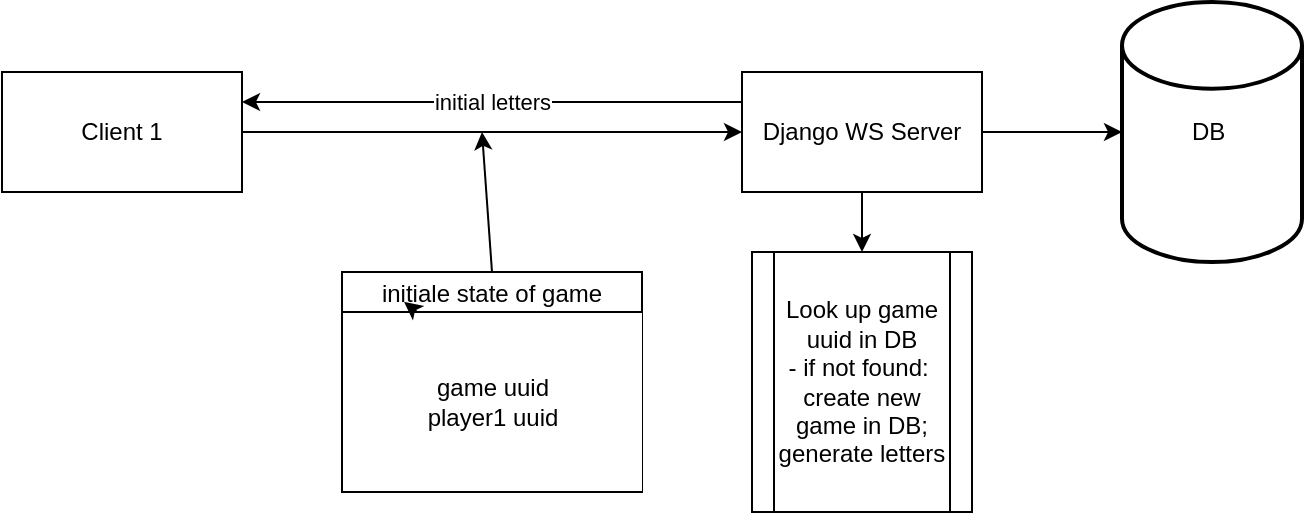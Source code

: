 <mxfile>
    <diagram id="qy0WpU6HFuwsiN8e0DT-" name="Page-1">
        <mxGraphModel dx="662" dy="498" grid="1" gridSize="10" guides="1" tooltips="1" connect="1" arrows="1" fold="1" page="1" pageScale="1" pageWidth="850" pageHeight="1100" math="0" shadow="0">
            <root>
                <mxCell id="0"/>
                <mxCell id="1" parent="0"/>
                <mxCell id="4" value="" style="edgeStyle=none;html=1;" edge="1" parent="1" source="2" target="3">
                    <mxGeometry relative="1" as="geometry"/>
                </mxCell>
                <mxCell id="2" value="Client 1" style="rounded=0;whiteSpace=wrap;html=1;" vertex="1" parent="1">
                    <mxGeometry x="40" y="120" width="120" height="60" as="geometry"/>
                </mxCell>
                <mxCell id="16" style="edgeStyle=none;html=1;exitX=1;exitY=0.5;exitDx=0;exitDy=0;entryX=0;entryY=0.5;entryDx=0;entryDy=0;entryPerimeter=0;" edge="1" parent="1" source="3" target="15">
                    <mxGeometry relative="1" as="geometry"/>
                </mxCell>
                <mxCell id="31" style="edgeStyle=none;html=1;exitX=0.5;exitY=1;exitDx=0;exitDy=0;entryX=0.5;entryY=0;entryDx=0;entryDy=0;" edge="1" parent="1" source="3" target="30">
                    <mxGeometry relative="1" as="geometry"/>
                </mxCell>
                <mxCell id="33" value="initial letters" style="edgeStyle=none;html=1;exitX=0;exitY=0.25;exitDx=0;exitDy=0;entryX=1;entryY=0.25;entryDx=0;entryDy=0;" edge="1" parent="1" source="3" target="2">
                    <mxGeometry relative="1" as="geometry"/>
                </mxCell>
                <mxCell id="3" value="Django WS Server" style="whiteSpace=wrap;html=1;rounded=0;" vertex="1" parent="1">
                    <mxGeometry x="410" y="120" width="120" height="60" as="geometry"/>
                </mxCell>
                <mxCell id="12" style="edgeStyle=none;html=1;exitX=0.5;exitY=0;exitDx=0;exitDy=0;" edge="1" parent="1" source="10">
                    <mxGeometry relative="1" as="geometry">
                        <mxPoint x="280" y="150" as="targetPoint"/>
                    </mxGeometry>
                </mxCell>
                <mxCell id="10" value="initiale state of game" style="swimlane;fontStyle=0;childLayout=stackLayout;horizontal=1;startSize=20;fillColor=#ffffff;horizontalStack=0;resizeParent=1;resizeParentMax=0;resizeLast=0;collapsible=0;marginBottom=0;swimlaneFillColor=#ffffff;" vertex="1" parent="1">
                    <mxGeometry x="210" y="220" width="150" height="110" as="geometry"/>
                </mxCell>
                <mxCell id="13" value="game uuid&lt;br&gt;player1 uuid" style="html=1;dashed=0;whitespace=wrap;shape=partialRectangle;right=0;" vertex="1" parent="10">
                    <mxGeometry y="20" width="150" height="90" as="geometry"/>
                </mxCell>
                <mxCell id="32" style="edgeStyle=none;html=1;exitX=0.25;exitY=0;exitDx=0;exitDy=0;entryX=0.207;entryY=-0.056;entryDx=0;entryDy=0;entryPerimeter=0;" edge="1" parent="10" source="13" target="13">
                    <mxGeometry relative="1" as="geometry"/>
                </mxCell>
                <mxCell id="15" value="DB&amp;nbsp;&lt;br&gt;" style="strokeWidth=2;html=1;shape=mxgraph.flowchart.database;whiteSpace=wrap;" vertex="1" parent="1">
                    <mxGeometry x="600" y="85" width="90" height="130" as="geometry"/>
                </mxCell>
                <mxCell id="30" value="Look up game uuid in DB&lt;br&gt;- if not found:&amp;nbsp;&lt;br&gt;create new game in DB; generate letters" style="shape=process;whiteSpace=wrap;html=1;backgroundOutline=1;" vertex="1" parent="1">
                    <mxGeometry x="415" y="210" width="110" height="130" as="geometry"/>
                </mxCell>
            </root>
        </mxGraphModel>
    </diagram>
    <diagram id="w1S8KcftMelxjaUhu5kc" name="flowchart client">
        <mxGraphModel dx="662" dy="498" grid="1" gridSize="10" guides="1" tooltips="1" connect="1" arrows="1" fold="1" page="1" pageScale="1" pageWidth="850" pageHeight="1100" math="0" shadow="0">
            <root>
                <mxCell id="0"/>
                <mxCell id="1" parent="0"/>
                <mxCell id="9qyhvYuZqEfafTSFWrph-36" style="edgeStyle=none;html=1;" edge="1" parent="1" source="9qyhvYuZqEfafTSFWrph-1" target="9qyhvYuZqEfafTSFWrph-7">
                    <mxGeometry relative="1" as="geometry"/>
                </mxCell>
                <mxCell id="9qyhvYuZqEfafTSFWrph-1" value="new browser session&lt;br&gt;" style="aspect=fixed;html=1;points=[];align=center;image;fontSize=12;image=img/lib/azure2/general/Browser.svg;" vertex="1" parent="1">
                    <mxGeometry x="250" y="120" width="65" height="52" as="geometry"/>
                </mxCell>
                <mxCell id="9qyhvYuZqEfafTSFWrph-9" value="" style="edgeStyle=none;html=1;" edge="1" parent="1" source="9qyhvYuZqEfafTSFWrph-7" target="9qyhvYuZqEfafTSFWrph-8">
                    <mxGeometry relative="1" as="geometry">
                        <Array as="points">
                            <mxPoint x="530" y="270"/>
                        </Array>
                    </mxGeometry>
                </mxCell>
                <mxCell id="9qyhvYuZqEfafTSFWrph-13" value="no" style="edgeLabel;html=1;align=center;verticalAlign=middle;resizable=0;points=[];" vertex="1" connectable="0" parent="9qyhvYuZqEfafTSFWrph-9">
                    <mxGeometry x="-0.063" y="-1" relative="1" as="geometry">
                        <mxPoint x="1" as="offset"/>
                    </mxGeometry>
                </mxCell>
                <mxCell id="9qyhvYuZqEfafTSFWrph-11" value="" style="edgeStyle=none;html=1;" edge="1" parent="1" source="9qyhvYuZqEfafTSFWrph-7">
                    <mxGeometry relative="1" as="geometry">
                        <mxPoint x="170" y="340" as="targetPoint"/>
                        <Array as="points">
                            <mxPoint x="170" y="270"/>
                        </Array>
                    </mxGeometry>
                </mxCell>
                <mxCell id="9qyhvYuZqEfafTSFWrph-12" value="yes" style="edgeLabel;html=1;align=center;verticalAlign=middle;resizable=0;points=[];" vertex="1" connectable="0" parent="9qyhvYuZqEfafTSFWrph-11">
                    <mxGeometry x="-0.268" y="3" relative="1" as="geometry">
                        <mxPoint x="1" as="offset"/>
                    </mxGeometry>
                </mxCell>
                <mxCell id="9qyhvYuZqEfafTSFWrph-7" value="game uuid in local storage ?" style="rhombus;whiteSpace=wrap;html=1;" vertex="1" parent="1">
                    <mxGeometry x="242.5" y="230" width="80" height="80" as="geometry"/>
                </mxCell>
                <mxCell id="9qyhvYuZqEfafTSFWrph-8" value="generate uuid and set as path parameter + set timestamp + gameuuid in local storage" style="whiteSpace=wrap;html=1;" vertex="1" parent="1">
                    <mxGeometry x="460" y="495" width="140" height="70" as="geometry"/>
                </mxCell>
                <mxCell id="9qyhvYuZqEfafTSFWrph-42" style="edgeStyle=none;html=1;exitX=0.5;exitY=1;exitDx=0;exitDy=0;" edge="1" parent="1" source="9qyhvYuZqEfafTSFWrph-17" target="9qyhvYuZqEfafTSFWrph-29">
                    <mxGeometry relative="1" as="geometry"/>
                </mxCell>
                <mxCell id="9qyhvYuZqEfafTSFWrph-17" value="use as path parameter; use game uuid and player uuid for initialize state of game;&lt;br&gt;&lt;br&gt;" style="whiteSpace=wrap;html=1;" vertex="1" parent="1">
                    <mxGeometry x="105" y="345" width="130" height="70" as="geometry"/>
                </mxCell>
                <mxCell id="9qyhvYuZqEfafTSFWrph-22" value="yes" style="edgeStyle=none;html=1;" edge="1" parent="1" source="9qyhvYuZqEfafTSFWrph-19" target="9qyhvYuZqEfafTSFWrph-21">
                    <mxGeometry relative="1" as="geometry"/>
                </mxCell>
                <mxCell id="9qyhvYuZqEfafTSFWrph-24" value="no" style="edgeStyle=none;html=1;" edge="1" parent="1" source="9qyhvYuZqEfafTSFWrph-19" target="9qyhvYuZqEfafTSFWrph-23">
                    <mxGeometry relative="1" as="geometry"/>
                </mxCell>
                <mxCell id="9qyhvYuZqEfafTSFWrph-19" value="old game finished?" style="rhombus;whiteSpace=wrap;html=1;" vertex="1" parent="1">
                    <mxGeometry x="130" y="690" width="80" height="80" as="geometry"/>
                </mxCell>
                <mxCell id="9qyhvYuZqEfafTSFWrph-26" style="edgeStyle=none;html=1;exitX=1;exitY=0.5;exitDx=0;exitDy=0;entryX=0;entryY=0.5;entryDx=0;entryDy=0;" edge="1" parent="1" source="9qyhvYuZqEfafTSFWrph-21" target="9qyhvYuZqEfafTSFWrph-27">
                    <mxGeometry relative="1" as="geometry">
                        <mxPoint x="430" y="645" as="targetPoint"/>
                    </mxGeometry>
                </mxCell>
                <mxCell id="9qyhvYuZqEfafTSFWrph-21" value="show result;&lt;br&gt;offer &quot;play again&quot;&lt;br&gt;option" style="whiteSpace=wrap;html=1;" vertex="1" parent="1">
                    <mxGeometry x="300" y="720" width="120" height="60" as="geometry"/>
                </mxCell>
                <mxCell id="9qyhvYuZqEfafTSFWrph-23" value="continue playing" style="whiteSpace=wrap;html=1;" vertex="1" parent="1">
                    <mxGeometry x="105" y="830" width="120" height="60" as="geometry"/>
                </mxCell>
                <mxCell id="9qyhvYuZqEfafTSFWrph-28" style="edgeStyle=none;html=1;exitX=0.5;exitY=0;exitDx=0;exitDy=0;entryX=0.5;entryY=1;entryDx=0;entryDy=0;" edge="1" parent="1" source="9qyhvYuZqEfafTSFWrph-27" target="9qyhvYuZqEfafTSFWrph-8">
                    <mxGeometry relative="1" as="geometry"/>
                </mxCell>
                <mxCell id="9qyhvYuZqEfafTSFWrph-27" value="&quot;Play again&quot;" style="rounded=0;whiteSpace=wrap;html=1;" vertex="1" parent="1">
                    <mxGeometry x="470" y="710" width="120" height="60" as="geometry"/>
                </mxCell>
                <mxCell id="9qyhvYuZqEfafTSFWrph-41" style="edgeStyle=none;html=1;exitX=0.5;exitY=1;exitDx=0;exitDy=0;" edge="1" parent="1" source="9qyhvYuZqEfafTSFWrph-29" target="9qyhvYuZqEfafTSFWrph-37">
                    <mxGeometry relative="1" as="geometry"/>
                </mxCell>
                <mxCell id="9qyhvYuZqEfafTSFWrph-43" style="edgeStyle=none;html=1;" edge="1" parent="1" source="9qyhvYuZqEfafTSFWrph-29" target="9qyhvYuZqEfafTSFWrph-31">
                    <mxGeometry relative="1" as="geometry"/>
                </mxCell>
                <mxCell id="9qyhvYuZqEfafTSFWrph-29" value="lookup game in DB" style="rounded=0;whiteSpace=wrap;html=1;" vertex="1" parent="1">
                    <mxGeometry x="110" y="500" width="120" height="60" as="geometry"/>
                </mxCell>
                <mxCell id="9qyhvYuZqEfafTSFWrph-34" style="edgeStyle=none;html=1;exitX=1;exitY=0.5;exitDx=0;exitDy=0;entryX=0;entryY=0.5;entryDx=0;entryDy=0;entryPerimeter=0;" edge="1" parent="1" source="9qyhvYuZqEfafTSFWrph-31" target="9qyhvYuZqEfafTSFWrph-33">
                    <mxGeometry relative="1" as="geometry"/>
                </mxCell>
                <mxCell id="9qyhvYuZqEfafTSFWrph-31" value="django WS server" style="text;html=1;strokeColor=default;fillColor=none;align=center;verticalAlign=middle;whiteSpace=wrap;rounded=0;" vertex="1" parent="1">
                    <mxGeometry x="252.5" y="515" width="70" height="30" as="geometry"/>
                </mxCell>
                <mxCell id="9qyhvYuZqEfafTSFWrph-33" value="DB" style="strokeWidth=2;html=1;shape=mxgraph.flowchart.database;whiteSpace=wrap;" vertex="1" parent="1">
                    <mxGeometry x="340" y="500" width="60" height="60" as="geometry"/>
                </mxCell>
                <mxCell id="9qyhvYuZqEfafTSFWrph-39" value="yes" style="edgeStyle=none;html=1;" edge="1" parent="1" source="9qyhvYuZqEfafTSFWrph-37" target="9qyhvYuZqEfafTSFWrph-19">
                    <mxGeometry relative="1" as="geometry"/>
                </mxCell>
                <mxCell id="9qyhvYuZqEfafTSFWrph-40" value="no" style="edgeStyle=none;html=1;exitX=1;exitY=0.5;exitDx=0;exitDy=0;entryX=0;entryY=0.5;entryDx=0;entryDy=0;" edge="1" parent="1" source="9qyhvYuZqEfafTSFWrph-37" target="9qyhvYuZqEfafTSFWrph-8">
                    <mxGeometry relative="1" as="geometry">
                        <Array as="points">
                            <mxPoint x="450" y="630"/>
                        </Array>
                    </mxGeometry>
                </mxCell>
                <mxCell id="9qyhvYuZqEfafTSFWrph-37" value="found ?" style="rhombus;whiteSpace=wrap;html=1;" vertex="1" parent="1">
                    <mxGeometry x="130" y="590" width="80" height="80" as="geometry"/>
                </mxCell>
            </root>
        </mxGraphModel>
    </diagram>
    <diagram id="wr2YJAYBSf74OF4p1eAT" name="flowchart server">
        <mxGraphModel dx="1512" dy="498" grid="1" gridSize="10" guides="1" tooltips="1" connect="1" arrows="1" fold="1" page="1" pageScale="1" pageWidth="850" pageHeight="1100" math="0" shadow="0">
            <root>
                <mxCell id="0"/>
                <mxCell id="1" parent="0"/>
                <mxCell id="mlSDGApcYw_Ry67IyRK4-5" value="" style="edgeStyle=none;html=1;" edge="1" parent="1" source="mlSDGApcYw_Ry67IyRK4-1" target="mlSDGApcYw_Ry67IyRK4-4">
                    <mxGeometry relative="1" as="geometry"/>
                </mxCell>
                <mxCell id="mlSDGApcYw_Ry67IyRK4-1" value="incoming message" style="shape=callout;whiteSpace=wrap;html=1;perimeter=calloutPerimeter;strokeColor=default;size=30;position=0.5;" vertex="1" parent="1">
                    <mxGeometry x="210" y="80" width="120" height="80" as="geometry"/>
                </mxCell>
                <mxCell id="mlSDGApcYw_Ry67IyRK4-7" value="yes" style="edgeStyle=none;html=1;exitX=1;exitY=0.5;exitDx=0;exitDy=0;entryX=0.5;entryY=0;entryDx=0;entryDy=0;" edge="1" parent="1" source="mlSDGApcYw_Ry67IyRK4-4" target="mlSDGApcYw_Ry67IyRK4-8">
                    <mxGeometry relative="1" as="geometry">
                        <mxPoint x="380" y="280" as="targetPoint"/>
                        <Array as="points">
                            <mxPoint x="380" y="280"/>
                        </Array>
                    </mxGeometry>
                </mxCell>
                <mxCell id="mlSDGApcYw_Ry67IyRK4-12" value="" style="edgeStyle=none;html=1;" edge="1" parent="1" source="mlSDGApcYw_Ry67IyRK4-4" target="mlSDGApcYw_Ry67IyRK4-11">
                    <mxGeometry relative="1" as="geometry"/>
                </mxCell>
                <mxCell id="mlSDGApcYw_Ry67IyRK4-4" value="has game_uuid?" style="rhombus;whiteSpace=wrap;html=1;" vertex="1" parent="1">
                    <mxGeometry x="230" y="240" width="80" height="80" as="geometry"/>
                </mxCell>
                <mxCell id="mlSDGApcYw_Ry67IyRK4-10" value="" style="edgeStyle=none;html=1;" edge="1" parent="1" source="mlSDGApcYw_Ry67IyRK4-8" target="mlSDGApcYw_Ry67IyRK4-9">
                    <mxGeometry relative="1" as="geometry"/>
                </mxCell>
                <mxCell id="mlSDGApcYw_Ry67IyRK4-8" value="lookup game uuid" style="shape=process;whiteSpace=wrap;html=1;backgroundOutline=1;strokeColor=default;" vertex="1" parent="1">
                    <mxGeometry x="320" y="330" width="120" height="60" as="geometry"/>
                </mxCell>
                <mxCell id="mlSDGApcYw_Ry67IyRK4-14" value="yes" style="edgeStyle=none;html=1;" edge="1" parent="1" source="mlSDGApcYw_Ry67IyRK4-9">
                    <mxGeometry relative="1" as="geometry">
                        <mxPoint x="480" y="500" as="targetPoint"/>
                    </mxGeometry>
                </mxCell>
                <mxCell id="mlSDGApcYw_Ry67IyRK4-16" value="no" style="edgeStyle=none;html=1;" edge="1" parent="1" source="mlSDGApcYw_Ry67IyRK4-9" target="mlSDGApcYw_Ry67IyRK4-15">
                    <mxGeometry relative="1" as="geometry"/>
                </mxCell>
                <mxCell id="mlSDGApcYw_Ry67IyRK4-9" value="matching existing game?" style="rhombus;whiteSpace=wrap;html=1;" vertex="1" parent="1">
                    <mxGeometry x="340" y="460" width="80" height="80" as="geometry"/>
                </mxCell>
                <mxCell id="mlSDGApcYw_Ry67IyRK4-11" value="ignore message" style="ellipse;whiteSpace=wrap;html=1;" vertex="1" parent="1">
                    <mxGeometry x="70" y="240" width="80" height="80" as="geometry"/>
                </mxCell>
                <mxCell id="mlSDGApcYw_Ry67IyRK4-18" value="" style="edgeStyle=none;html=1;" edge="1" parent="1" source="mlSDGApcYw_Ry67IyRK4-15" target="mlSDGApcYw_Ry67IyRK4-17">
                    <mxGeometry relative="1" as="geometry"/>
                </mxCell>
                <mxCell id="mlSDGApcYw_Ry67IyRK4-23" value="" style="edgeStyle=none;html=1;" edge="1" parent="1" source="mlSDGApcYw_Ry67IyRK4-15" target="mlSDGApcYw_Ry67IyRK4-22">
                    <mxGeometry relative="1" as="geometry"/>
                </mxCell>
                <mxCell id="mlSDGApcYw_Ry67IyRK4-15" value="validate game uuid" style="whiteSpace=wrap;html=1;" vertex="1" parent="1">
                    <mxGeometry x="160" y="470" width="120" height="60" as="geometry"/>
                </mxCell>
                <mxCell id="mlSDGApcYw_Ry67IyRK4-20" value="no" style="edgeStyle=none;html=1;" edge="1" parent="1" source="mlSDGApcYw_Ry67IyRK4-17" target="mlSDGApcYw_Ry67IyRK4-19">
                    <mxGeometry relative="1" as="geometry"/>
                </mxCell>
                <mxCell id="mlSDGApcYw_Ry67IyRK4-17" value="valide game uuid?" style="rhombus;whiteSpace=wrap;html=1;" vertex="1" parent="1">
                    <mxGeometry x="180" y="600" width="80" height="80" as="geometry"/>
                </mxCell>
                <mxCell id="mlSDGApcYw_Ry67IyRK4-19" value="create new game + send to client" style="whiteSpace=wrap;html=1;" vertex="1" parent="1">
                    <mxGeometry x="320" y="610" width="120" height="60" as="geometry"/>
                </mxCell>
                <mxCell id="mlSDGApcYw_Ry67IyRK4-21" value="retrieve game information + send to client" style="shape=process;whiteSpace=wrap;html=1;backgroundOutline=1;strokeColor=default;" vertex="1" parent="1">
                    <mxGeometry x="480" y="470" width="120" height="60" as="geometry"/>
                </mxCell>
                <mxCell id="mlSDGApcYw_Ry67IyRK4-25" value="" style="edgeStyle=none;html=1;" edge="1" parent="1" source="mlSDGApcYw_Ry67IyRK4-22" target="mlSDGApcYw_Ry67IyRK4-24">
                    <mxGeometry relative="1" as="geometry"/>
                </mxCell>
                <mxCell id="mlSDGApcYw_Ry67IyRK4-22" value="send error message to client" style="whiteSpace=wrap;html=1;" vertex="1" parent="1">
                    <mxGeometry x="-40" y="470" width="120" height="60" as="geometry"/>
                </mxCell>
                <mxCell id="mlSDGApcYw_Ry67IyRK4-24" value="end" style="ellipse;whiteSpace=wrap;html=1;" vertex="1" parent="1">
                    <mxGeometry x="-20" y="600" width="80" height="80" as="geometry"/>
                </mxCell>
            </root>
        </mxGraphModel>
    </diagram>
</mxfile>